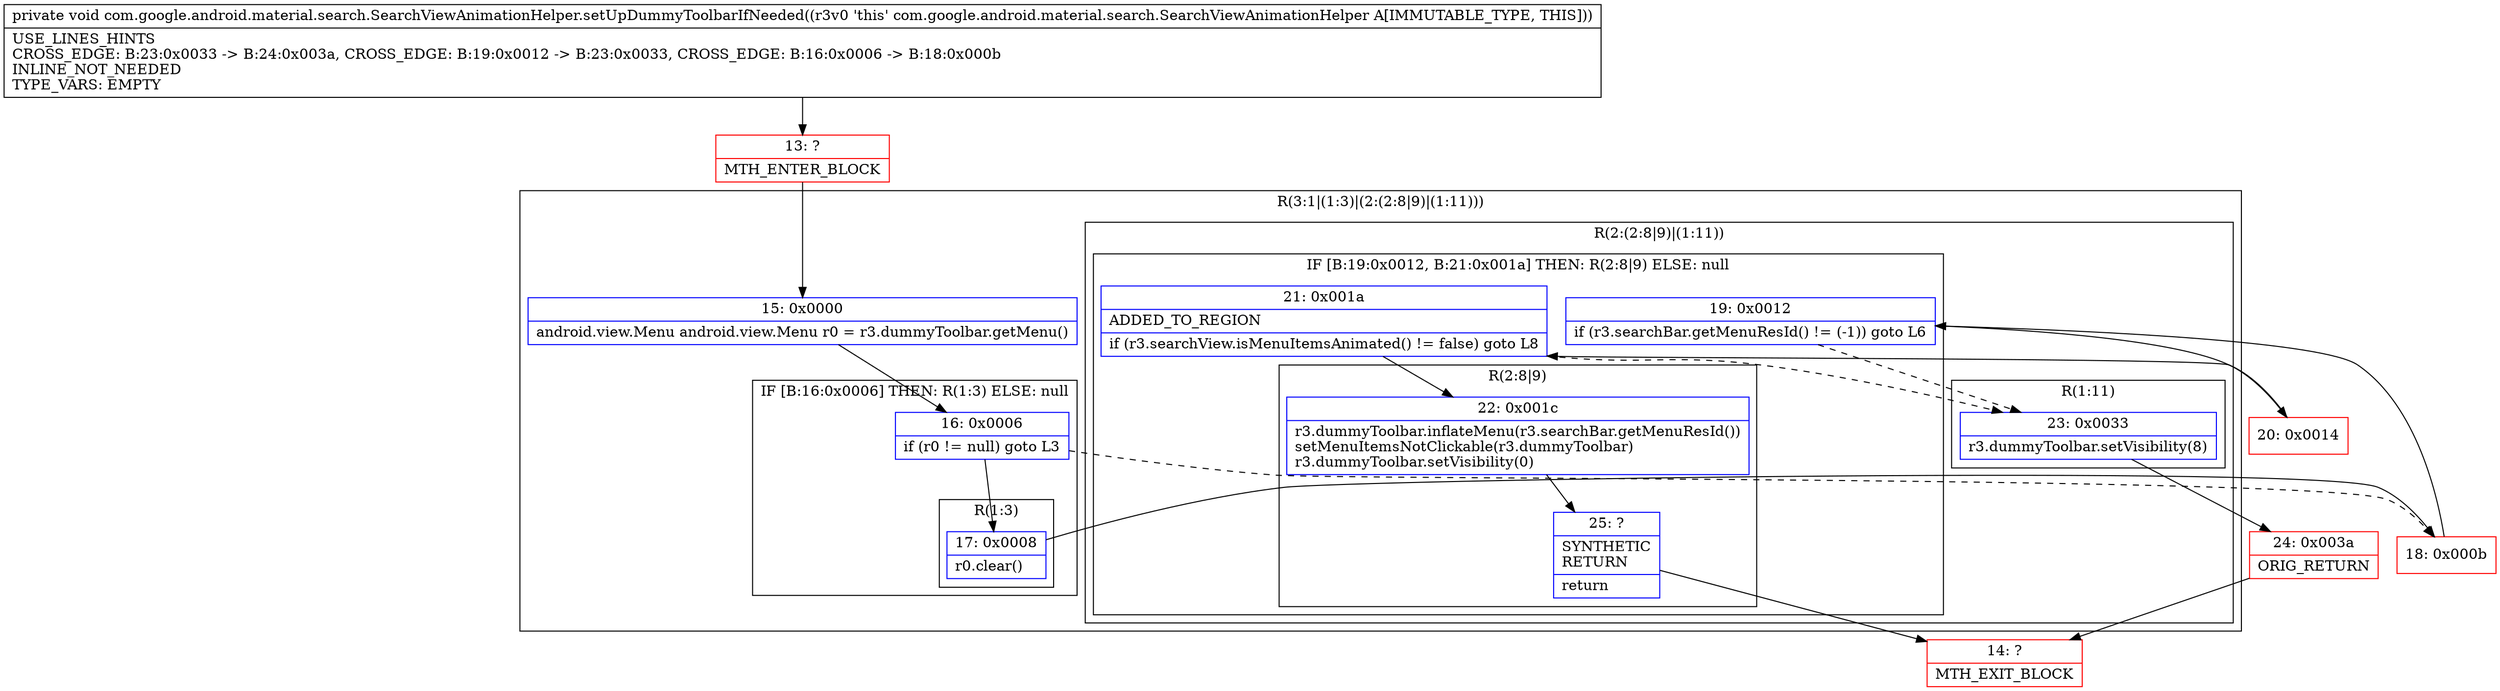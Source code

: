 digraph "CFG forcom.google.android.material.search.SearchViewAnimationHelper.setUpDummyToolbarIfNeeded()V" {
subgraph cluster_Region_1820191318 {
label = "R(3:1|(1:3)|(2:(2:8|9)|(1:11)))";
node [shape=record,color=blue];
Node_15 [shape=record,label="{15\:\ 0x0000|android.view.Menu android.view.Menu r0 = r3.dummyToolbar.getMenu()\l}"];
subgraph cluster_IfRegion_1940922646 {
label = "IF [B:16:0x0006] THEN: R(1:3) ELSE: null";
node [shape=record,color=blue];
Node_16 [shape=record,label="{16\:\ 0x0006|if (r0 != null) goto L3\l}"];
subgraph cluster_Region_13115341 {
label = "R(1:3)";
node [shape=record,color=blue];
Node_17 [shape=record,label="{17\:\ 0x0008|r0.clear()\l}"];
}
}
subgraph cluster_Region_1722756163 {
label = "R(2:(2:8|9)|(1:11))";
node [shape=record,color=blue];
subgraph cluster_IfRegion_1880272912 {
label = "IF [B:19:0x0012, B:21:0x001a] THEN: R(2:8|9) ELSE: null";
node [shape=record,color=blue];
Node_19 [shape=record,label="{19\:\ 0x0012|if (r3.searchBar.getMenuResId() != (\-1)) goto L6\l}"];
Node_21 [shape=record,label="{21\:\ 0x001a|ADDED_TO_REGION\l|if (r3.searchView.isMenuItemsAnimated() != false) goto L8\l}"];
subgraph cluster_Region_2029428883 {
label = "R(2:8|9)";
node [shape=record,color=blue];
Node_22 [shape=record,label="{22\:\ 0x001c|r3.dummyToolbar.inflateMenu(r3.searchBar.getMenuResId())\lsetMenuItemsNotClickable(r3.dummyToolbar)\lr3.dummyToolbar.setVisibility(0)\l}"];
Node_25 [shape=record,label="{25\:\ ?|SYNTHETIC\lRETURN\l|return\l}"];
}
}
subgraph cluster_Region_945997243 {
label = "R(1:11)";
node [shape=record,color=blue];
Node_23 [shape=record,label="{23\:\ 0x0033|r3.dummyToolbar.setVisibility(8)\l}"];
}
}
}
Node_13 [shape=record,color=red,label="{13\:\ ?|MTH_ENTER_BLOCK\l}"];
Node_18 [shape=record,color=red,label="{18\:\ 0x000b}"];
Node_20 [shape=record,color=red,label="{20\:\ 0x0014}"];
Node_14 [shape=record,color=red,label="{14\:\ ?|MTH_EXIT_BLOCK\l}"];
Node_24 [shape=record,color=red,label="{24\:\ 0x003a|ORIG_RETURN\l}"];
MethodNode[shape=record,label="{private void com.google.android.material.search.SearchViewAnimationHelper.setUpDummyToolbarIfNeeded((r3v0 'this' com.google.android.material.search.SearchViewAnimationHelper A[IMMUTABLE_TYPE, THIS]))  | USE_LINES_HINTS\lCROSS_EDGE: B:23:0x0033 \-\> B:24:0x003a, CROSS_EDGE: B:19:0x0012 \-\> B:23:0x0033, CROSS_EDGE: B:16:0x0006 \-\> B:18:0x000b\lINLINE_NOT_NEEDED\lTYPE_VARS: EMPTY\l}"];
MethodNode -> Node_13;Node_15 -> Node_16;
Node_16 -> Node_17;
Node_16 -> Node_18[style=dashed];
Node_17 -> Node_18;
Node_19 -> Node_20;
Node_19 -> Node_23[style=dashed];
Node_21 -> Node_22;
Node_21 -> Node_23[style=dashed];
Node_22 -> Node_25;
Node_25 -> Node_14;
Node_23 -> Node_24;
Node_13 -> Node_15;
Node_18 -> Node_19;
Node_20 -> Node_21;
Node_24 -> Node_14;
}

